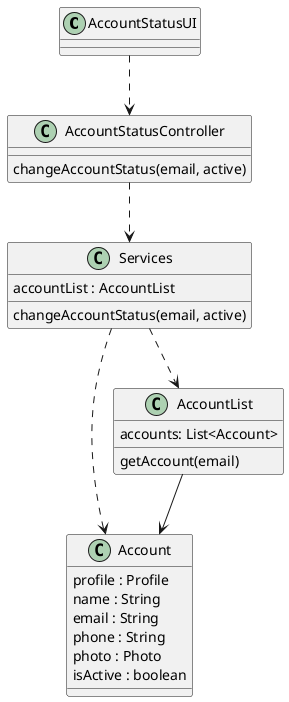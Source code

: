 @startuml

class AccountStatusUI {
}

class Account {
profile : Profile
name : String
email : String
phone : String
photo : Photo
isActive : boolean
}

class AccountStatusController {
changeAccountStatus(email, active)
}

class Services {
accountList : AccountList
changeAccountStatus(email, active)
}

class "AccountList" {
accounts: List<Account>
getAccount(email)
}

Services ..> Account
Services ..> "AccountList"
AccountList --> Account
AccountStatusController ..> Services
AccountStatusUI ..> AccountStatusController

@enduml